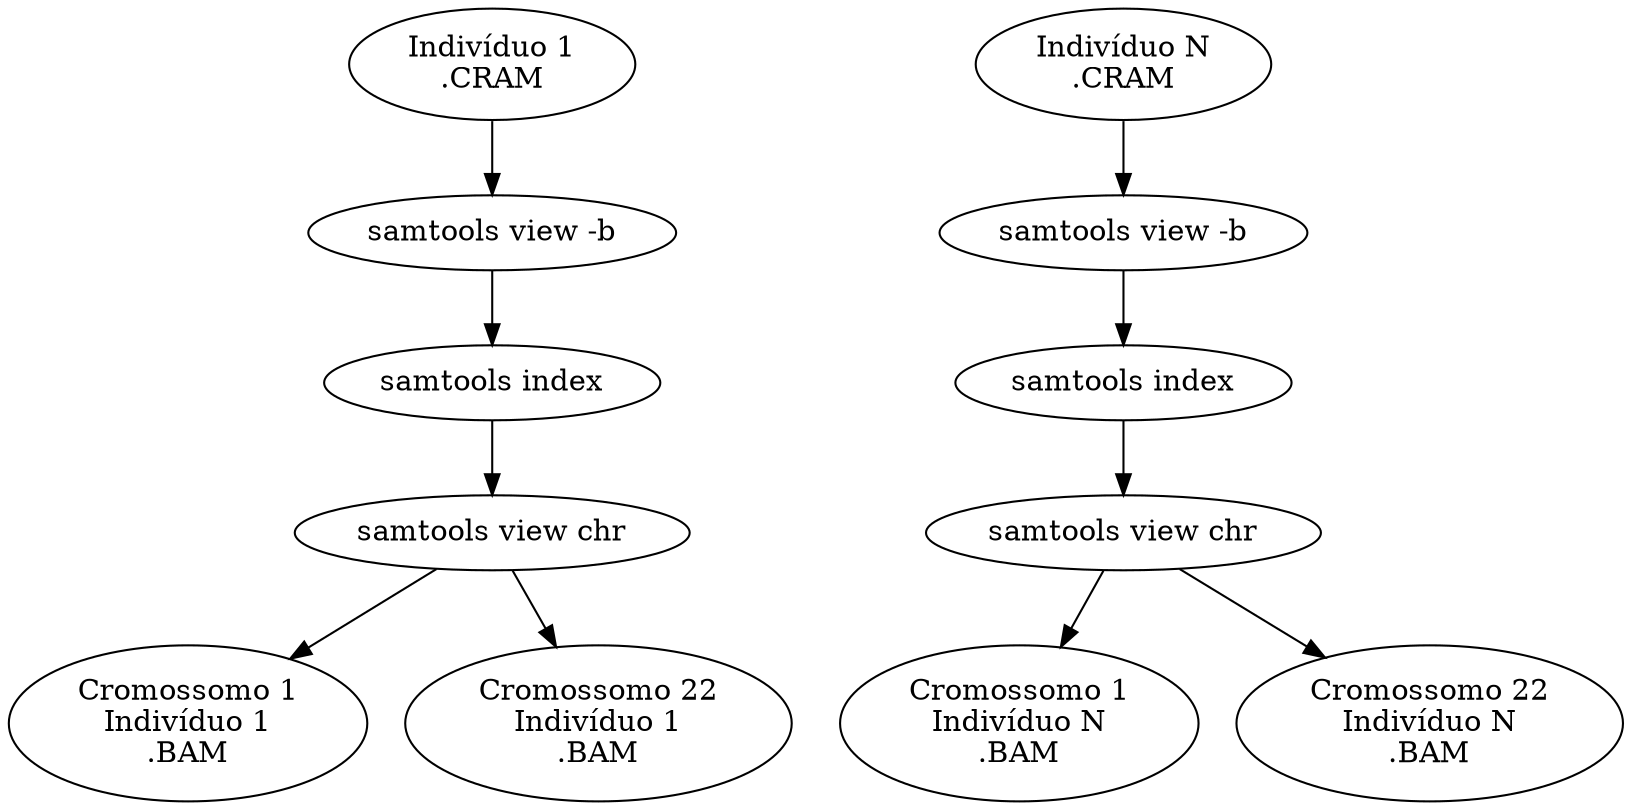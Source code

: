 digraph G {
  CRAM1 [ label="Indivíduo 1\n.CRAM" ]
  CRAMN [ label="Indivíduo N\n.CRAM" ]

  view1 [ label = "samtools view -b" ]
  viewN [ label = "samtools view -b" ]
  index1 [ label = "samtools index" ]
  indexN [ label = "samtools index" ]

  viewchr1 [ label = "samtools view chr" ]
  viewchrN [ label = "samtools view chr" ]

  CHR1_1 [ label="Cromossomo 1\nIndivíduo 1\n.BAM" ]
  CHR22_1 [ label="Cromossomo 22\nIndivíduo 1\n.BAM" ]

  CHR1_N [ label="Cromossomo 1\nIndivíduo N\n.BAM" ]
  CHR22_N [ label="Cromossomo 22\nIndivíduo N\n.BAM" ]

  CRAM1 -> view1
  CRAMN -> viewN

  view1 -> index1
  viewN -> indexN

  index1 -> viewchr1
  indexN -> viewchrN

  viewchr1 -> CHR1_1
  viewchrN -> CHR1_N

  viewchr1 -> CHR22_1
  viewchrN -> CHR22_N
}

